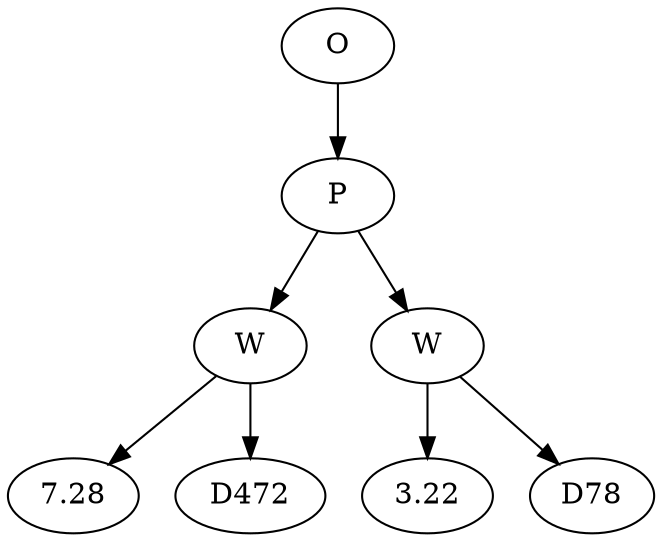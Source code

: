// Tree
digraph {
	16720114 [label=O]
	16720115 [label=P]
	16720114 -> 16720115
	16720116 [label=W]
	16720115 -> 16720116
	16720117 [label=7.28]
	16720116 -> 16720117
	16720118 [label=D472]
	16720116 -> 16720118
	16720119 [label=W]
	16720115 -> 16720119
	16720120 [label=3.22]
	16720119 -> 16720120
	16720121 [label=D78]
	16720119 -> 16720121
}
